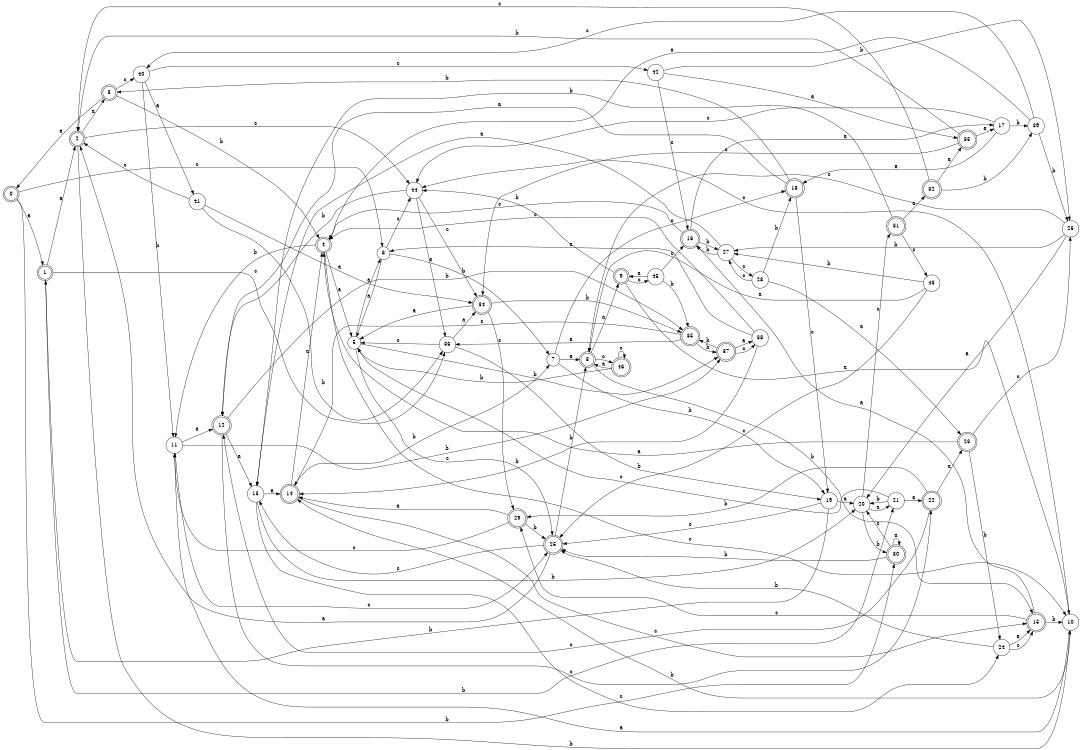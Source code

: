 digraph n38_3 {
__start0 [label="" shape="none"];

rankdir=LR;
size="8,5";

s0 [style="rounded,filled", color="black", fillcolor="white" shape="doublecircle", label="0"];
s1 [style="rounded,filled", color="black", fillcolor="white" shape="doublecircle", label="1"];
s2 [style="rounded,filled", color="black", fillcolor="white" shape="doublecircle", label="2"];
s3 [style="rounded,filled", color="black", fillcolor="white" shape="doublecircle", label="3"];
s4 [style="rounded,filled", color="black", fillcolor="white" shape="doublecircle", label="4"];
s5 [style="filled", color="black", fillcolor="white" shape="circle", label="5"];
s6 [style="filled", color="black", fillcolor="white" shape="circle", label="6"];
s7 [style="filled", color="black", fillcolor="white" shape="circle", label="7"];
s8 [style="rounded,filled", color="black", fillcolor="white" shape="doublecircle", label="8"];
s9 [style="rounded,filled", color="black", fillcolor="white" shape="doublecircle", label="9"];
s10 [style="filled", color="black", fillcolor="white" shape="circle", label="10"];
s11 [style="filled", color="black", fillcolor="white" shape="circle", label="11"];
s12 [style="rounded,filled", color="black", fillcolor="white" shape="doublecircle", label="12"];
s13 [style="filled", color="black", fillcolor="white" shape="circle", label="13"];
s14 [style="rounded,filled", color="black", fillcolor="white" shape="doublecircle", label="14"];
s15 [style="rounded,filled", color="black", fillcolor="white" shape="doublecircle", label="15"];
s16 [style="rounded,filled", color="black", fillcolor="white" shape="doublecircle", label="16"];
s17 [style="filled", color="black", fillcolor="white" shape="circle", label="17"];
s18 [style="rounded,filled", color="black", fillcolor="white" shape="doublecircle", label="18"];
s19 [style="filled", color="black", fillcolor="white" shape="circle", label="19"];
s20 [style="filled", color="black", fillcolor="white" shape="circle", label="20"];
s21 [style="filled", color="black", fillcolor="white" shape="circle", label="21"];
s22 [style="rounded,filled", color="black", fillcolor="white" shape="doublecircle", label="22"];
s23 [style="rounded,filled", color="black", fillcolor="white" shape="doublecircle", label="23"];
s24 [style="filled", color="black", fillcolor="white" shape="circle", label="24"];
s25 [style="rounded,filled", color="black", fillcolor="white" shape="doublecircle", label="25"];
s26 [style="filled", color="black", fillcolor="white" shape="circle", label="26"];
s27 [style="filled", color="black", fillcolor="white" shape="circle", label="27"];
s28 [style="filled", color="black", fillcolor="white" shape="circle", label="28"];
s29 [style="rounded,filled", color="black", fillcolor="white" shape="doublecircle", label="29"];
s30 [style="rounded,filled", color="black", fillcolor="white" shape="doublecircle", label="30"];
s31 [style="rounded,filled", color="black", fillcolor="white" shape="doublecircle", label="31"];
s32 [style="rounded,filled", color="black", fillcolor="white" shape="doublecircle", label="32"];
s33 [style="rounded,filled", color="black", fillcolor="white" shape="doublecircle", label="33"];
s34 [style="rounded,filled", color="black", fillcolor="white" shape="doublecircle", label="34"];
s35 [style="rounded,filled", color="black", fillcolor="white" shape="doublecircle", label="35"];
s36 [style="filled", color="black", fillcolor="white" shape="circle", label="36"];
s37 [style="rounded,filled", color="black", fillcolor="white" shape="doublecircle", label="37"];
s38 [style="filled", color="black", fillcolor="white" shape="circle", label="38"];
s39 [style="filled", color="black", fillcolor="white" shape="circle", label="39"];
s40 [style="filled", color="black", fillcolor="white" shape="circle", label="40"];
s41 [style="filled", color="black", fillcolor="white" shape="circle", label="41"];
s42 [style="filled", color="black", fillcolor="white" shape="circle", label="42"];
s43 [style="filled", color="black", fillcolor="white" shape="circle", label="43"];
s44 [style="filled", color="black", fillcolor="white" shape="circle", label="44"];
s45 [style="filled", color="black", fillcolor="white" shape="circle", label="45"];
s46 [style="rounded,filled", color="black", fillcolor="white" shape="doublecircle", label="46"];
s0 -> s1 [label="a"];
s0 -> s30 [label="b"];
s0 -> s6 [label="c"];
s1 -> s2 [label="a"];
s1 -> s21 [label="b"];
s1 -> s36 [label="c"];
s2 -> s3 [label="a"];
s2 -> s10 [label="b"];
s2 -> s44 [label="c"];
s3 -> s0 [label="a"];
s3 -> s4 [label="b"];
s3 -> s40 [label="c"];
s4 -> s5 [label="a"];
s4 -> s11 [label="b"];
s4 -> s10 [label="c"];
s5 -> s6 [label="a"];
s5 -> s37 [label="b"];
s5 -> s25 [label="c"];
s6 -> s5 [label="a"];
s6 -> s7 [label="b"];
s6 -> s44 [label="c"];
s7 -> s8 [label="a"];
s7 -> s19 [label="b"];
s7 -> s18 [label="c"];
s8 -> s9 [label="a"];
s8 -> s15 [label="b"];
s8 -> s46 [label="c"];
s9 -> s10 [label="a"];
s9 -> s44 [label="b"];
s9 -> s45 [label="c"];
s10 -> s11 [label="a"];
s10 -> s14 [label="b"];
s10 -> s44 [label="c"];
s11 -> s12 [label="a"];
s11 -> s37 [label="b"];
s11 -> s25 [label="c"];
s12 -> s13 [label="a"];
s12 -> s35 [label="b"];
s12 -> s22 [label="c"];
s13 -> s14 [label="a"];
s13 -> s20 [label="b"];
s13 -> s24 [label="c"];
s14 -> s4 [label="a"];
s14 -> s7 [label="b"];
s14 -> s15 [label="c"];
s15 -> s16 [label="a"];
s15 -> s10 [label="b"];
s15 -> s29 [label="c"];
s16 -> s17 [label="a"];
s16 -> s27 [label="b"];
s16 -> s4 [label="c"];
s17 -> s18 [label="a"];
s17 -> s39 [label="b"];
s17 -> s44 [label="c"];
s18 -> s12 [label="a"];
s18 -> s3 [label="b"];
s18 -> s19 [label="c"];
s19 -> s20 [label="a"];
s19 -> s1 [label="b"];
s19 -> s25 [label="c"];
s20 -> s21 [label="a"];
s20 -> s30 [label="b"];
s20 -> s31 [label="c"];
s21 -> s22 [label="a"];
s21 -> s20 [label="b"];
s21 -> s5 [label="c"];
s22 -> s23 [label="a"];
s22 -> s29 [label="b"];
s22 -> s12 [label="c"];
s23 -> s4 [label="a"];
s23 -> s24 [label="b"];
s23 -> s26 [label="c"];
s24 -> s15 [label="a"];
s24 -> s25 [label="b"];
s24 -> s15 [label="c"];
s25 -> s2 [label="a"];
s25 -> s8 [label="b"];
s25 -> s13 [label="c"];
s26 -> s20 [label="a"];
s26 -> s27 [label="b"];
s26 -> s8 [label="c"];
s27 -> s13 [label="a"];
s27 -> s16 [label="b"];
s27 -> s28 [label="c"];
s28 -> s23 [label="a"];
s28 -> s18 [label="b"];
s28 -> s27 [label="c"];
s29 -> s14 [label="a"];
s29 -> s25 [label="b"];
s29 -> s11 [label="c"];
s30 -> s30 [label="a"];
s30 -> s25 [label="b"];
s30 -> s20 [label="c"];
s31 -> s32 [label="a"];
s31 -> s13 [label="b"];
s31 -> s43 [label="c"];
s32 -> s33 [label="a"];
s32 -> s39 [label="b"];
s32 -> s2 [label="c"];
s33 -> s17 [label="a"];
s33 -> s2 [label="b"];
s33 -> s34 [label="c"];
s34 -> s5 [label="a"];
s34 -> s35 [label="b"];
s34 -> s29 [label="c"];
s35 -> s36 [label="a"];
s35 -> s37 [label="b"];
s35 -> s14 [label="c"];
s36 -> s34 [label="a"];
s36 -> s19 [label="b"];
s36 -> s5 [label="c"];
s37 -> s38 [label="a"];
s37 -> s35 [label="b"];
s37 -> s38 [label="c"];
s38 -> s6 [label="a"];
s38 -> s14 [label="b"];
s38 -> s4 [label="c"];
s39 -> s4 [label="a"];
s39 -> s26 [label="b"];
s39 -> s40 [label="c"];
s40 -> s41 [label="a"];
s40 -> s11 [label="b"];
s40 -> s42 [label="c"];
s41 -> s34 [label="a"];
s41 -> s36 [label="b"];
s41 -> s2 [label="c"];
s42 -> s33 [label="a"];
s42 -> s26 [label="b"];
s42 -> s16 [label="c"];
s43 -> s8 [label="a"];
s43 -> s27 [label="b"];
s43 -> s25 [label="c"];
s44 -> s36 [label="a"];
s44 -> s12 [label="b"];
s44 -> s34 [label="c"];
s45 -> s9 [label="a"];
s45 -> s35 [label="b"];
s45 -> s16 [label="c"];
s46 -> s8 [label="a"];
s46 -> s5 [label="b"];
s46 -> s46 [label="c"];

}